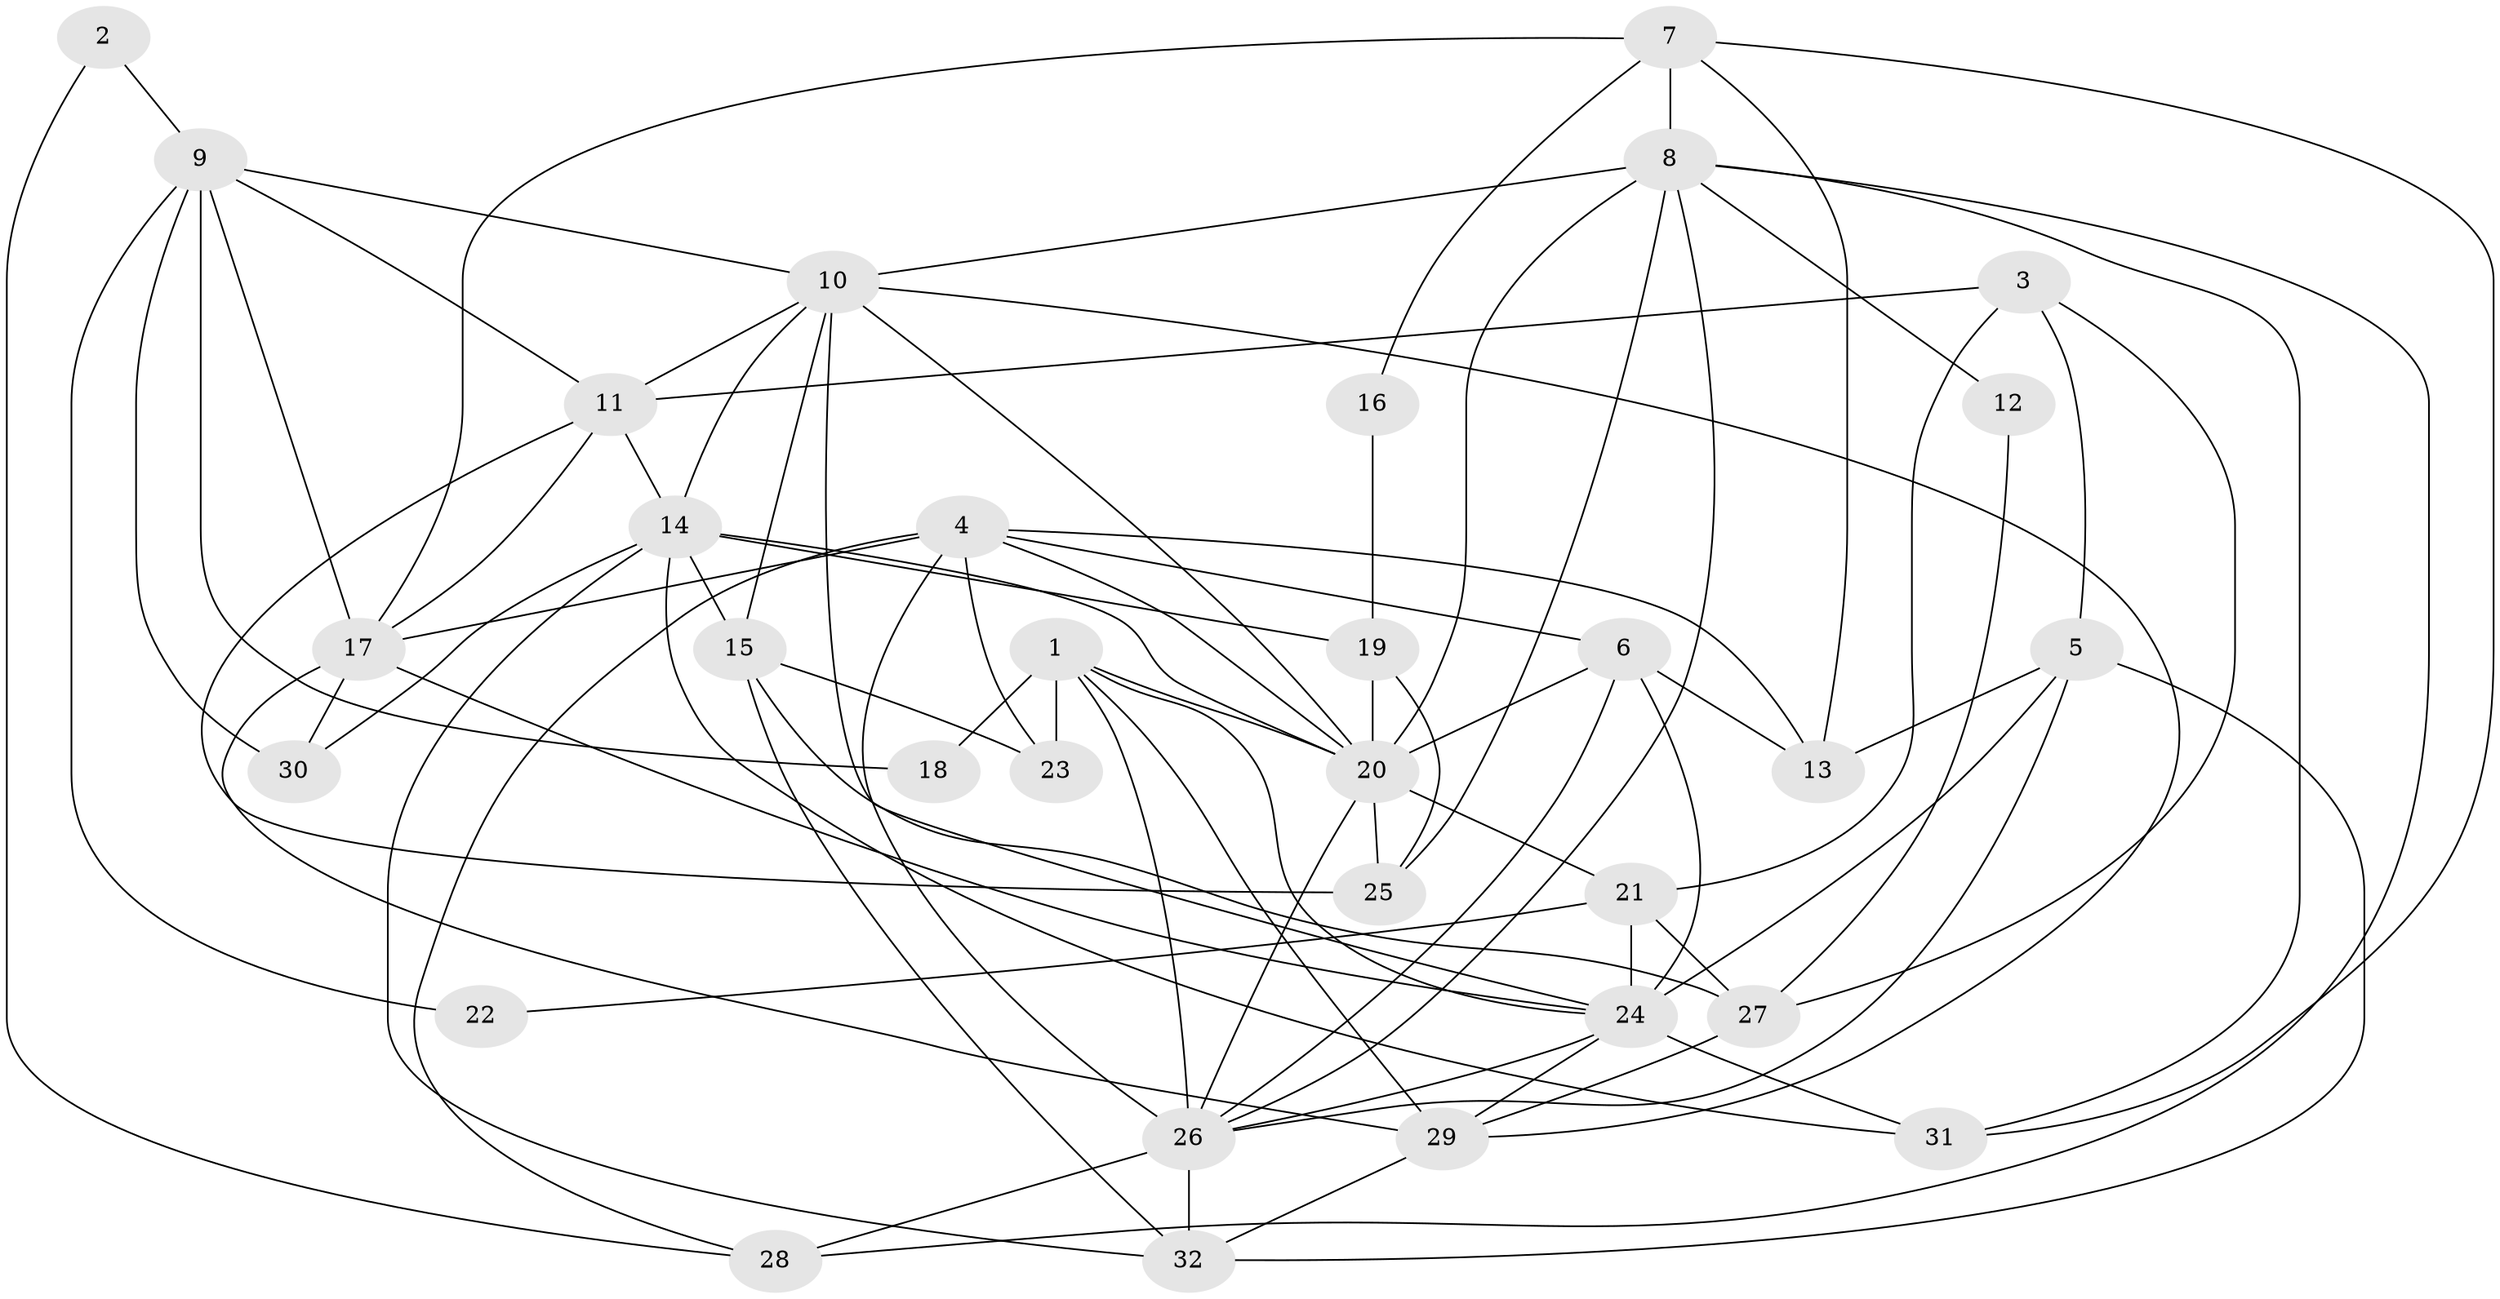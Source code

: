 // original degree distribution, {2: 0.19047619047619047, 7: 0.031746031746031744, 5: 0.23809523809523808, 3: 0.1746031746031746, 4: 0.25396825396825395, 6: 0.1111111111111111}
// Generated by graph-tools (version 1.1) at 2025/02/03/09/25 03:02:09]
// undirected, 32 vertices, 83 edges
graph export_dot {
graph [start="1"]
  node [color=gray90,style=filled];
  1;
  2;
  3;
  4;
  5;
  6;
  7;
  8;
  9;
  10;
  11;
  12;
  13;
  14;
  15;
  16;
  17;
  18;
  19;
  20;
  21;
  22;
  23;
  24;
  25;
  26;
  27;
  28;
  29;
  30;
  31;
  32;
  1 -- 18 [weight=1.0];
  1 -- 20 [weight=2.0];
  1 -- 23 [weight=1.0];
  1 -- 24 [weight=1.0];
  1 -- 26 [weight=1.0];
  1 -- 29 [weight=1.0];
  2 -- 9 [weight=1.0];
  2 -- 28 [weight=1.0];
  3 -- 5 [weight=1.0];
  3 -- 11 [weight=1.0];
  3 -- 21 [weight=1.0];
  3 -- 27 [weight=1.0];
  4 -- 6 [weight=1.0];
  4 -- 13 [weight=1.0];
  4 -- 17 [weight=1.0];
  4 -- 20 [weight=1.0];
  4 -- 23 [weight=1.0];
  4 -- 26 [weight=1.0];
  4 -- 28 [weight=1.0];
  5 -- 13 [weight=1.0];
  5 -- 24 [weight=1.0];
  5 -- 26 [weight=1.0];
  5 -- 32 [weight=1.0];
  6 -- 13 [weight=1.0];
  6 -- 20 [weight=1.0];
  6 -- 24 [weight=2.0];
  6 -- 26 [weight=1.0];
  7 -- 8 [weight=1.0];
  7 -- 13 [weight=1.0];
  7 -- 16 [weight=1.0];
  7 -- 17 [weight=1.0];
  7 -- 31 [weight=1.0];
  8 -- 10 [weight=2.0];
  8 -- 12 [weight=1.0];
  8 -- 20 [weight=1.0];
  8 -- 25 [weight=1.0];
  8 -- 26 [weight=1.0];
  8 -- 28 [weight=1.0];
  8 -- 31 [weight=1.0];
  9 -- 10 [weight=1.0];
  9 -- 11 [weight=1.0];
  9 -- 17 [weight=1.0];
  9 -- 18 [weight=2.0];
  9 -- 22 [weight=1.0];
  9 -- 30 [weight=1.0];
  10 -- 11 [weight=2.0];
  10 -- 14 [weight=1.0];
  10 -- 15 [weight=1.0];
  10 -- 20 [weight=2.0];
  10 -- 24 [weight=1.0];
  10 -- 29 [weight=1.0];
  11 -- 14 [weight=1.0];
  11 -- 17 [weight=1.0];
  11 -- 25 [weight=1.0];
  12 -- 27 [weight=1.0];
  14 -- 15 [weight=1.0];
  14 -- 19 [weight=1.0];
  14 -- 20 [weight=1.0];
  14 -- 30 [weight=1.0];
  14 -- 31 [weight=1.0];
  14 -- 32 [weight=1.0];
  15 -- 23 [weight=1.0];
  15 -- 27 [weight=1.0];
  15 -- 32 [weight=1.0];
  16 -- 19 [weight=1.0];
  17 -- 24 [weight=1.0];
  17 -- 29 [weight=1.0];
  17 -- 30 [weight=1.0];
  19 -- 20 [weight=2.0];
  19 -- 25 [weight=1.0];
  20 -- 21 [weight=1.0];
  20 -- 25 [weight=1.0];
  20 -- 26 [weight=1.0];
  21 -- 22 [weight=1.0];
  21 -- 24 [weight=1.0];
  21 -- 27 [weight=1.0];
  24 -- 26 [weight=1.0];
  24 -- 29 [weight=1.0];
  24 -- 31 [weight=1.0];
  26 -- 28 [weight=1.0];
  26 -- 32 [weight=2.0];
  27 -- 29 [weight=1.0];
  29 -- 32 [weight=1.0];
}
